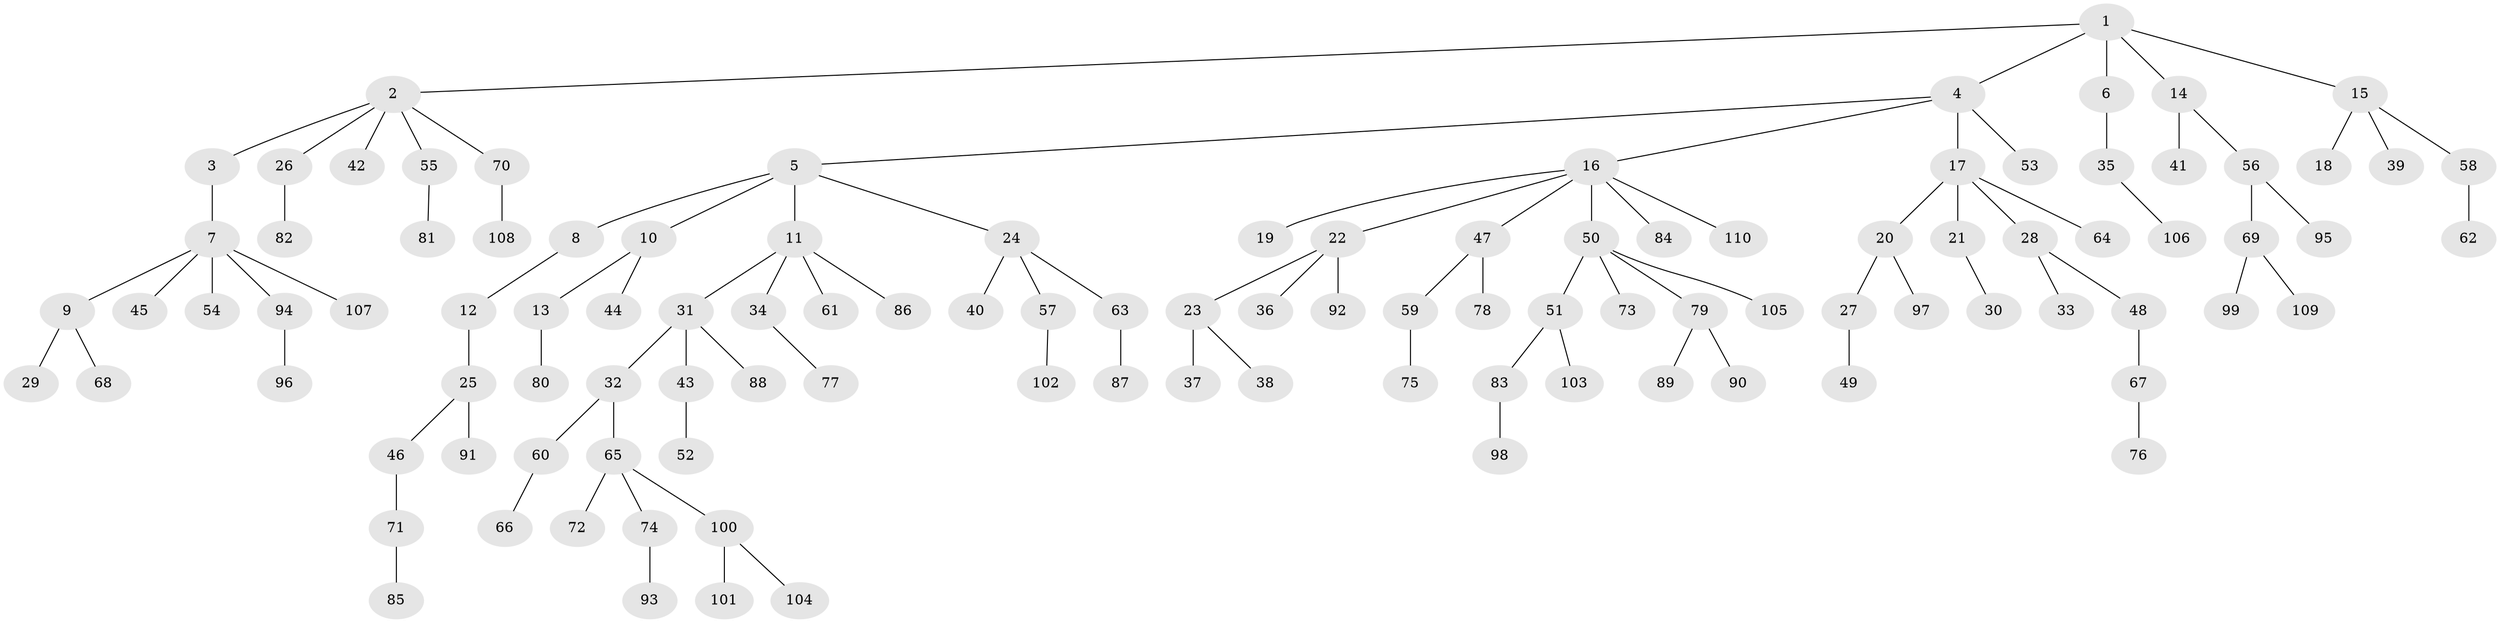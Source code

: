 // Generated by graph-tools (version 1.1) at 2025/26/03/09/25 03:26:33]
// undirected, 110 vertices, 109 edges
graph export_dot {
graph [start="1"]
  node [color=gray90,style=filled];
  1;
  2;
  3;
  4;
  5;
  6;
  7;
  8;
  9;
  10;
  11;
  12;
  13;
  14;
  15;
  16;
  17;
  18;
  19;
  20;
  21;
  22;
  23;
  24;
  25;
  26;
  27;
  28;
  29;
  30;
  31;
  32;
  33;
  34;
  35;
  36;
  37;
  38;
  39;
  40;
  41;
  42;
  43;
  44;
  45;
  46;
  47;
  48;
  49;
  50;
  51;
  52;
  53;
  54;
  55;
  56;
  57;
  58;
  59;
  60;
  61;
  62;
  63;
  64;
  65;
  66;
  67;
  68;
  69;
  70;
  71;
  72;
  73;
  74;
  75;
  76;
  77;
  78;
  79;
  80;
  81;
  82;
  83;
  84;
  85;
  86;
  87;
  88;
  89;
  90;
  91;
  92;
  93;
  94;
  95;
  96;
  97;
  98;
  99;
  100;
  101;
  102;
  103;
  104;
  105;
  106;
  107;
  108;
  109;
  110;
  1 -- 2;
  1 -- 4;
  1 -- 6;
  1 -- 14;
  1 -- 15;
  2 -- 3;
  2 -- 26;
  2 -- 42;
  2 -- 55;
  2 -- 70;
  3 -- 7;
  4 -- 5;
  4 -- 16;
  4 -- 17;
  4 -- 53;
  5 -- 8;
  5 -- 10;
  5 -- 11;
  5 -- 24;
  6 -- 35;
  7 -- 9;
  7 -- 45;
  7 -- 54;
  7 -- 94;
  7 -- 107;
  8 -- 12;
  9 -- 29;
  9 -- 68;
  10 -- 13;
  10 -- 44;
  11 -- 31;
  11 -- 34;
  11 -- 61;
  11 -- 86;
  12 -- 25;
  13 -- 80;
  14 -- 41;
  14 -- 56;
  15 -- 18;
  15 -- 39;
  15 -- 58;
  16 -- 19;
  16 -- 22;
  16 -- 47;
  16 -- 50;
  16 -- 84;
  16 -- 110;
  17 -- 20;
  17 -- 21;
  17 -- 28;
  17 -- 64;
  20 -- 27;
  20 -- 97;
  21 -- 30;
  22 -- 23;
  22 -- 36;
  22 -- 92;
  23 -- 37;
  23 -- 38;
  24 -- 40;
  24 -- 57;
  24 -- 63;
  25 -- 46;
  25 -- 91;
  26 -- 82;
  27 -- 49;
  28 -- 33;
  28 -- 48;
  31 -- 32;
  31 -- 43;
  31 -- 88;
  32 -- 60;
  32 -- 65;
  34 -- 77;
  35 -- 106;
  43 -- 52;
  46 -- 71;
  47 -- 59;
  47 -- 78;
  48 -- 67;
  50 -- 51;
  50 -- 73;
  50 -- 79;
  50 -- 105;
  51 -- 83;
  51 -- 103;
  55 -- 81;
  56 -- 69;
  56 -- 95;
  57 -- 102;
  58 -- 62;
  59 -- 75;
  60 -- 66;
  63 -- 87;
  65 -- 72;
  65 -- 74;
  65 -- 100;
  67 -- 76;
  69 -- 99;
  69 -- 109;
  70 -- 108;
  71 -- 85;
  74 -- 93;
  79 -- 89;
  79 -- 90;
  83 -- 98;
  94 -- 96;
  100 -- 101;
  100 -- 104;
}
